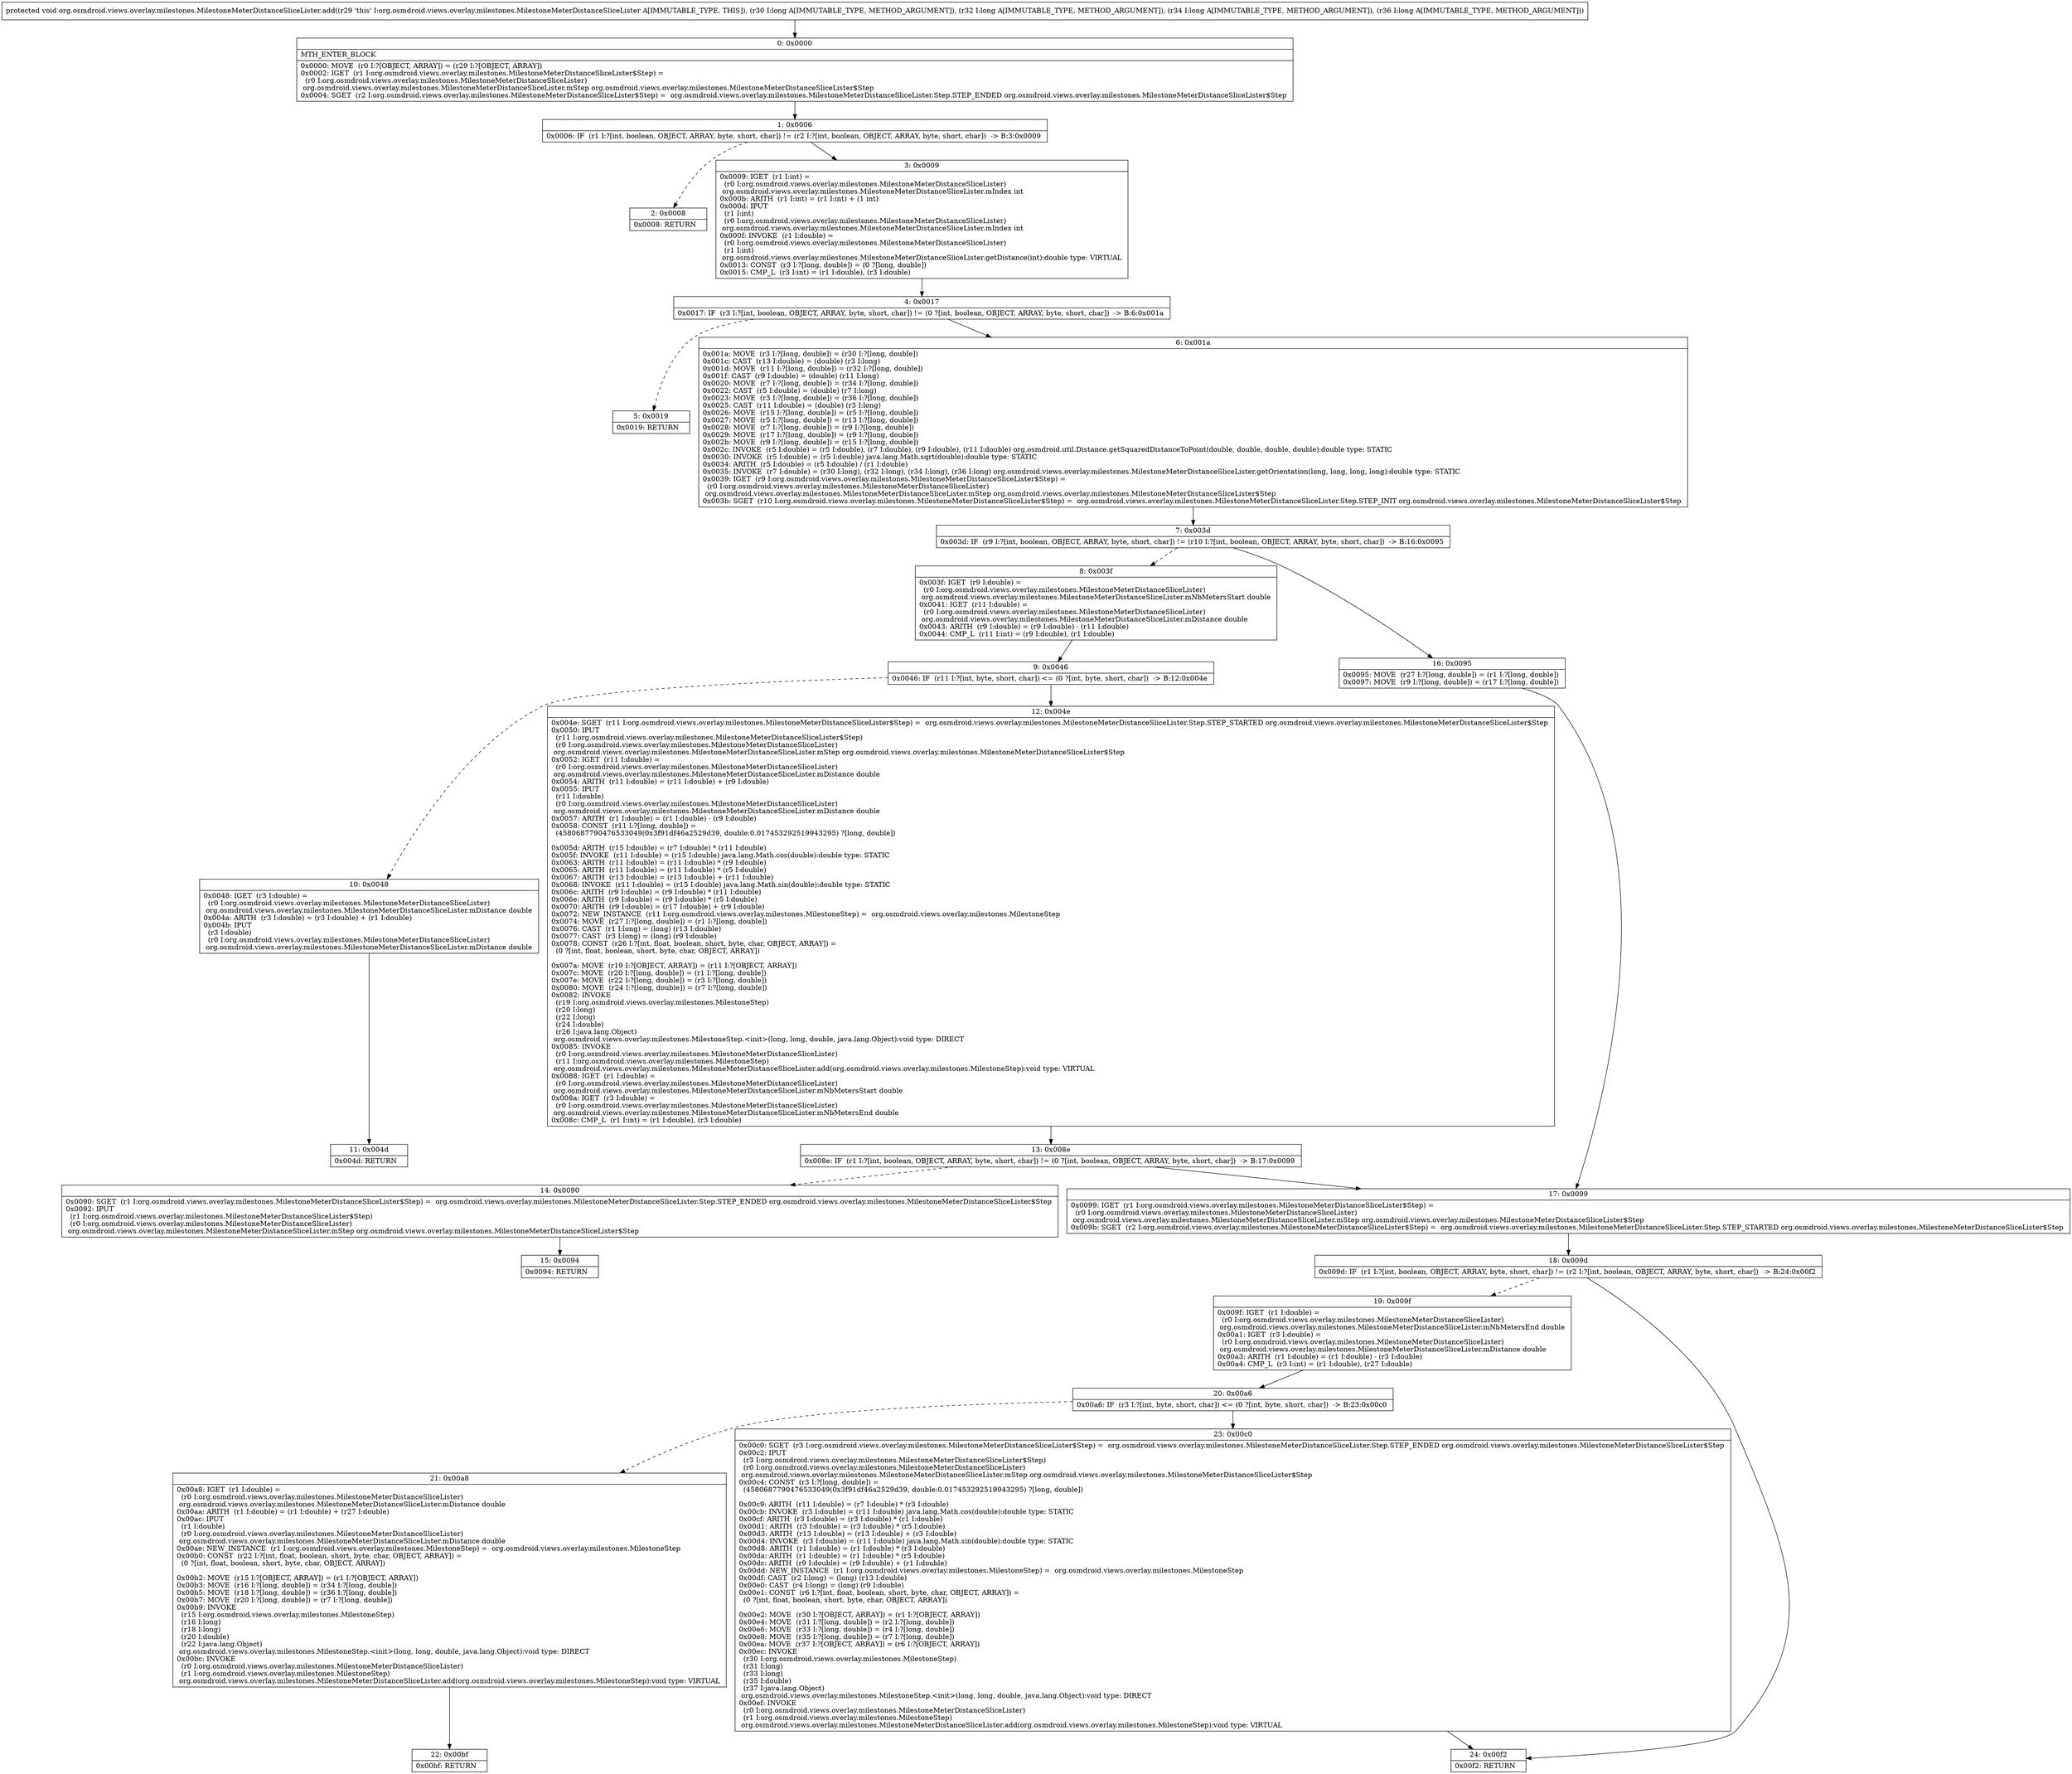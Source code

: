 digraph "CFG fororg.osmdroid.views.overlay.milestones.MilestoneMeterDistanceSliceLister.add(JJJJ)V" {
Node_0 [shape=record,label="{0\:\ 0x0000|MTH_ENTER_BLOCK\l|0x0000: MOVE  (r0 I:?[OBJECT, ARRAY]) = (r29 I:?[OBJECT, ARRAY]) \l0x0002: IGET  (r1 I:org.osmdroid.views.overlay.milestones.MilestoneMeterDistanceSliceLister$Step) = \l  (r0 I:org.osmdroid.views.overlay.milestones.MilestoneMeterDistanceSliceLister)\l org.osmdroid.views.overlay.milestones.MilestoneMeterDistanceSliceLister.mStep org.osmdroid.views.overlay.milestones.MilestoneMeterDistanceSliceLister$Step \l0x0004: SGET  (r2 I:org.osmdroid.views.overlay.milestones.MilestoneMeterDistanceSliceLister$Step) =  org.osmdroid.views.overlay.milestones.MilestoneMeterDistanceSliceLister.Step.STEP_ENDED org.osmdroid.views.overlay.milestones.MilestoneMeterDistanceSliceLister$Step \l}"];
Node_1 [shape=record,label="{1\:\ 0x0006|0x0006: IF  (r1 I:?[int, boolean, OBJECT, ARRAY, byte, short, char]) != (r2 I:?[int, boolean, OBJECT, ARRAY, byte, short, char])  \-\> B:3:0x0009 \l}"];
Node_2 [shape=record,label="{2\:\ 0x0008|0x0008: RETURN   \l}"];
Node_3 [shape=record,label="{3\:\ 0x0009|0x0009: IGET  (r1 I:int) = \l  (r0 I:org.osmdroid.views.overlay.milestones.MilestoneMeterDistanceSliceLister)\l org.osmdroid.views.overlay.milestones.MilestoneMeterDistanceSliceLister.mIndex int \l0x000b: ARITH  (r1 I:int) = (r1 I:int) + (1 int) \l0x000d: IPUT  \l  (r1 I:int)\l  (r0 I:org.osmdroid.views.overlay.milestones.MilestoneMeterDistanceSliceLister)\l org.osmdroid.views.overlay.milestones.MilestoneMeterDistanceSliceLister.mIndex int \l0x000f: INVOKE  (r1 I:double) = \l  (r0 I:org.osmdroid.views.overlay.milestones.MilestoneMeterDistanceSliceLister)\l  (r1 I:int)\l org.osmdroid.views.overlay.milestones.MilestoneMeterDistanceSliceLister.getDistance(int):double type: VIRTUAL \l0x0013: CONST  (r3 I:?[long, double]) = (0 ?[long, double]) \l0x0015: CMP_L  (r3 I:int) = (r1 I:double), (r3 I:double) \l}"];
Node_4 [shape=record,label="{4\:\ 0x0017|0x0017: IF  (r3 I:?[int, boolean, OBJECT, ARRAY, byte, short, char]) != (0 ?[int, boolean, OBJECT, ARRAY, byte, short, char])  \-\> B:6:0x001a \l}"];
Node_5 [shape=record,label="{5\:\ 0x0019|0x0019: RETURN   \l}"];
Node_6 [shape=record,label="{6\:\ 0x001a|0x001a: MOVE  (r3 I:?[long, double]) = (r30 I:?[long, double]) \l0x001c: CAST  (r13 I:double) = (double) (r3 I:long) \l0x001d: MOVE  (r11 I:?[long, double]) = (r32 I:?[long, double]) \l0x001f: CAST  (r9 I:double) = (double) (r11 I:long) \l0x0020: MOVE  (r7 I:?[long, double]) = (r34 I:?[long, double]) \l0x0022: CAST  (r5 I:double) = (double) (r7 I:long) \l0x0023: MOVE  (r3 I:?[long, double]) = (r36 I:?[long, double]) \l0x0025: CAST  (r11 I:double) = (double) (r3 I:long) \l0x0026: MOVE  (r15 I:?[long, double]) = (r5 I:?[long, double]) \l0x0027: MOVE  (r5 I:?[long, double]) = (r13 I:?[long, double]) \l0x0028: MOVE  (r7 I:?[long, double]) = (r9 I:?[long, double]) \l0x0029: MOVE  (r17 I:?[long, double]) = (r9 I:?[long, double]) \l0x002b: MOVE  (r9 I:?[long, double]) = (r15 I:?[long, double]) \l0x002c: INVOKE  (r5 I:double) = (r5 I:double), (r7 I:double), (r9 I:double), (r11 I:double) org.osmdroid.util.Distance.getSquaredDistanceToPoint(double, double, double, double):double type: STATIC \l0x0030: INVOKE  (r5 I:double) = (r5 I:double) java.lang.Math.sqrt(double):double type: STATIC \l0x0034: ARITH  (r5 I:double) = (r5 I:double) \/ (r1 I:double) \l0x0035: INVOKE  (r7 I:double) = (r30 I:long), (r32 I:long), (r34 I:long), (r36 I:long) org.osmdroid.views.overlay.milestones.MilestoneMeterDistanceSliceLister.getOrientation(long, long, long, long):double type: STATIC \l0x0039: IGET  (r9 I:org.osmdroid.views.overlay.milestones.MilestoneMeterDistanceSliceLister$Step) = \l  (r0 I:org.osmdroid.views.overlay.milestones.MilestoneMeterDistanceSliceLister)\l org.osmdroid.views.overlay.milestones.MilestoneMeterDistanceSliceLister.mStep org.osmdroid.views.overlay.milestones.MilestoneMeterDistanceSliceLister$Step \l0x003b: SGET  (r10 I:org.osmdroid.views.overlay.milestones.MilestoneMeterDistanceSliceLister$Step) =  org.osmdroid.views.overlay.milestones.MilestoneMeterDistanceSliceLister.Step.STEP_INIT org.osmdroid.views.overlay.milestones.MilestoneMeterDistanceSliceLister$Step \l}"];
Node_7 [shape=record,label="{7\:\ 0x003d|0x003d: IF  (r9 I:?[int, boolean, OBJECT, ARRAY, byte, short, char]) != (r10 I:?[int, boolean, OBJECT, ARRAY, byte, short, char])  \-\> B:16:0x0095 \l}"];
Node_8 [shape=record,label="{8\:\ 0x003f|0x003f: IGET  (r9 I:double) = \l  (r0 I:org.osmdroid.views.overlay.milestones.MilestoneMeterDistanceSliceLister)\l org.osmdroid.views.overlay.milestones.MilestoneMeterDistanceSliceLister.mNbMetersStart double \l0x0041: IGET  (r11 I:double) = \l  (r0 I:org.osmdroid.views.overlay.milestones.MilestoneMeterDistanceSliceLister)\l org.osmdroid.views.overlay.milestones.MilestoneMeterDistanceSliceLister.mDistance double \l0x0043: ARITH  (r9 I:double) = (r9 I:double) \- (r11 I:double) \l0x0044: CMP_L  (r11 I:int) = (r9 I:double), (r1 I:double) \l}"];
Node_9 [shape=record,label="{9\:\ 0x0046|0x0046: IF  (r11 I:?[int, byte, short, char]) \<= (0 ?[int, byte, short, char])  \-\> B:12:0x004e \l}"];
Node_10 [shape=record,label="{10\:\ 0x0048|0x0048: IGET  (r3 I:double) = \l  (r0 I:org.osmdroid.views.overlay.milestones.MilestoneMeterDistanceSliceLister)\l org.osmdroid.views.overlay.milestones.MilestoneMeterDistanceSliceLister.mDistance double \l0x004a: ARITH  (r3 I:double) = (r3 I:double) + (r1 I:double) \l0x004b: IPUT  \l  (r3 I:double)\l  (r0 I:org.osmdroid.views.overlay.milestones.MilestoneMeterDistanceSliceLister)\l org.osmdroid.views.overlay.milestones.MilestoneMeterDistanceSliceLister.mDistance double \l}"];
Node_11 [shape=record,label="{11\:\ 0x004d|0x004d: RETURN   \l}"];
Node_12 [shape=record,label="{12\:\ 0x004e|0x004e: SGET  (r11 I:org.osmdroid.views.overlay.milestones.MilestoneMeterDistanceSliceLister$Step) =  org.osmdroid.views.overlay.milestones.MilestoneMeterDistanceSliceLister.Step.STEP_STARTED org.osmdroid.views.overlay.milestones.MilestoneMeterDistanceSliceLister$Step \l0x0050: IPUT  \l  (r11 I:org.osmdroid.views.overlay.milestones.MilestoneMeterDistanceSliceLister$Step)\l  (r0 I:org.osmdroid.views.overlay.milestones.MilestoneMeterDistanceSliceLister)\l org.osmdroid.views.overlay.milestones.MilestoneMeterDistanceSliceLister.mStep org.osmdroid.views.overlay.milestones.MilestoneMeterDistanceSliceLister$Step \l0x0052: IGET  (r11 I:double) = \l  (r0 I:org.osmdroid.views.overlay.milestones.MilestoneMeterDistanceSliceLister)\l org.osmdroid.views.overlay.milestones.MilestoneMeterDistanceSliceLister.mDistance double \l0x0054: ARITH  (r11 I:double) = (r11 I:double) + (r9 I:double) \l0x0055: IPUT  \l  (r11 I:double)\l  (r0 I:org.osmdroid.views.overlay.milestones.MilestoneMeterDistanceSliceLister)\l org.osmdroid.views.overlay.milestones.MilestoneMeterDistanceSliceLister.mDistance double \l0x0057: ARITH  (r1 I:double) = (r1 I:double) \- (r9 I:double) \l0x0058: CONST  (r11 I:?[long, double]) = \l  (4580687790476533049(0x3f91df46a2529d39, double:0.017453292519943295) ?[long, double])\l \l0x005d: ARITH  (r15 I:double) = (r7 I:double) * (r11 I:double) \l0x005f: INVOKE  (r11 I:double) = (r15 I:double) java.lang.Math.cos(double):double type: STATIC \l0x0063: ARITH  (r11 I:double) = (r11 I:double) * (r9 I:double) \l0x0065: ARITH  (r11 I:double) = (r11 I:double) * (r5 I:double) \l0x0067: ARITH  (r13 I:double) = (r13 I:double) + (r11 I:double) \l0x0068: INVOKE  (r11 I:double) = (r15 I:double) java.lang.Math.sin(double):double type: STATIC \l0x006c: ARITH  (r9 I:double) = (r9 I:double) * (r11 I:double) \l0x006e: ARITH  (r9 I:double) = (r9 I:double) * (r5 I:double) \l0x0070: ARITH  (r9 I:double) = (r17 I:double) + (r9 I:double) \l0x0072: NEW_INSTANCE  (r11 I:org.osmdroid.views.overlay.milestones.MilestoneStep) =  org.osmdroid.views.overlay.milestones.MilestoneStep \l0x0074: MOVE  (r27 I:?[long, double]) = (r1 I:?[long, double]) \l0x0076: CAST  (r1 I:long) = (long) (r13 I:double) \l0x0077: CAST  (r3 I:long) = (long) (r9 I:double) \l0x0078: CONST  (r26 I:?[int, float, boolean, short, byte, char, OBJECT, ARRAY]) = \l  (0 ?[int, float, boolean, short, byte, char, OBJECT, ARRAY])\l \l0x007a: MOVE  (r19 I:?[OBJECT, ARRAY]) = (r11 I:?[OBJECT, ARRAY]) \l0x007c: MOVE  (r20 I:?[long, double]) = (r1 I:?[long, double]) \l0x007e: MOVE  (r22 I:?[long, double]) = (r3 I:?[long, double]) \l0x0080: MOVE  (r24 I:?[long, double]) = (r7 I:?[long, double]) \l0x0082: INVOKE  \l  (r19 I:org.osmdroid.views.overlay.milestones.MilestoneStep)\l  (r20 I:long)\l  (r22 I:long)\l  (r24 I:double)\l  (r26 I:java.lang.Object)\l org.osmdroid.views.overlay.milestones.MilestoneStep.\<init\>(long, long, double, java.lang.Object):void type: DIRECT \l0x0085: INVOKE  \l  (r0 I:org.osmdroid.views.overlay.milestones.MilestoneMeterDistanceSliceLister)\l  (r11 I:org.osmdroid.views.overlay.milestones.MilestoneStep)\l org.osmdroid.views.overlay.milestones.MilestoneMeterDistanceSliceLister.add(org.osmdroid.views.overlay.milestones.MilestoneStep):void type: VIRTUAL \l0x0088: IGET  (r1 I:double) = \l  (r0 I:org.osmdroid.views.overlay.milestones.MilestoneMeterDistanceSliceLister)\l org.osmdroid.views.overlay.milestones.MilestoneMeterDistanceSliceLister.mNbMetersStart double \l0x008a: IGET  (r3 I:double) = \l  (r0 I:org.osmdroid.views.overlay.milestones.MilestoneMeterDistanceSliceLister)\l org.osmdroid.views.overlay.milestones.MilestoneMeterDistanceSliceLister.mNbMetersEnd double \l0x008c: CMP_L  (r1 I:int) = (r1 I:double), (r3 I:double) \l}"];
Node_13 [shape=record,label="{13\:\ 0x008e|0x008e: IF  (r1 I:?[int, boolean, OBJECT, ARRAY, byte, short, char]) != (0 ?[int, boolean, OBJECT, ARRAY, byte, short, char])  \-\> B:17:0x0099 \l}"];
Node_14 [shape=record,label="{14\:\ 0x0090|0x0090: SGET  (r1 I:org.osmdroid.views.overlay.milestones.MilestoneMeterDistanceSliceLister$Step) =  org.osmdroid.views.overlay.milestones.MilestoneMeterDistanceSliceLister.Step.STEP_ENDED org.osmdroid.views.overlay.milestones.MilestoneMeterDistanceSliceLister$Step \l0x0092: IPUT  \l  (r1 I:org.osmdroid.views.overlay.milestones.MilestoneMeterDistanceSliceLister$Step)\l  (r0 I:org.osmdroid.views.overlay.milestones.MilestoneMeterDistanceSliceLister)\l org.osmdroid.views.overlay.milestones.MilestoneMeterDistanceSliceLister.mStep org.osmdroid.views.overlay.milestones.MilestoneMeterDistanceSliceLister$Step \l}"];
Node_15 [shape=record,label="{15\:\ 0x0094|0x0094: RETURN   \l}"];
Node_16 [shape=record,label="{16\:\ 0x0095|0x0095: MOVE  (r27 I:?[long, double]) = (r1 I:?[long, double]) \l0x0097: MOVE  (r9 I:?[long, double]) = (r17 I:?[long, double]) \l}"];
Node_17 [shape=record,label="{17\:\ 0x0099|0x0099: IGET  (r1 I:org.osmdroid.views.overlay.milestones.MilestoneMeterDistanceSliceLister$Step) = \l  (r0 I:org.osmdroid.views.overlay.milestones.MilestoneMeterDistanceSliceLister)\l org.osmdroid.views.overlay.milestones.MilestoneMeterDistanceSliceLister.mStep org.osmdroid.views.overlay.milestones.MilestoneMeterDistanceSliceLister$Step \l0x009b: SGET  (r2 I:org.osmdroid.views.overlay.milestones.MilestoneMeterDistanceSliceLister$Step) =  org.osmdroid.views.overlay.milestones.MilestoneMeterDistanceSliceLister.Step.STEP_STARTED org.osmdroid.views.overlay.milestones.MilestoneMeterDistanceSliceLister$Step \l}"];
Node_18 [shape=record,label="{18\:\ 0x009d|0x009d: IF  (r1 I:?[int, boolean, OBJECT, ARRAY, byte, short, char]) != (r2 I:?[int, boolean, OBJECT, ARRAY, byte, short, char])  \-\> B:24:0x00f2 \l}"];
Node_19 [shape=record,label="{19\:\ 0x009f|0x009f: IGET  (r1 I:double) = \l  (r0 I:org.osmdroid.views.overlay.milestones.MilestoneMeterDistanceSliceLister)\l org.osmdroid.views.overlay.milestones.MilestoneMeterDistanceSliceLister.mNbMetersEnd double \l0x00a1: IGET  (r3 I:double) = \l  (r0 I:org.osmdroid.views.overlay.milestones.MilestoneMeterDistanceSliceLister)\l org.osmdroid.views.overlay.milestones.MilestoneMeterDistanceSliceLister.mDistance double \l0x00a3: ARITH  (r1 I:double) = (r1 I:double) \- (r3 I:double) \l0x00a4: CMP_L  (r3 I:int) = (r1 I:double), (r27 I:double) \l}"];
Node_20 [shape=record,label="{20\:\ 0x00a6|0x00a6: IF  (r3 I:?[int, byte, short, char]) \<= (0 ?[int, byte, short, char])  \-\> B:23:0x00c0 \l}"];
Node_21 [shape=record,label="{21\:\ 0x00a8|0x00a8: IGET  (r1 I:double) = \l  (r0 I:org.osmdroid.views.overlay.milestones.MilestoneMeterDistanceSliceLister)\l org.osmdroid.views.overlay.milestones.MilestoneMeterDistanceSliceLister.mDistance double \l0x00aa: ARITH  (r1 I:double) = (r1 I:double) + (r27 I:double) \l0x00ac: IPUT  \l  (r1 I:double)\l  (r0 I:org.osmdroid.views.overlay.milestones.MilestoneMeterDistanceSliceLister)\l org.osmdroid.views.overlay.milestones.MilestoneMeterDistanceSliceLister.mDistance double \l0x00ae: NEW_INSTANCE  (r1 I:org.osmdroid.views.overlay.milestones.MilestoneStep) =  org.osmdroid.views.overlay.milestones.MilestoneStep \l0x00b0: CONST  (r22 I:?[int, float, boolean, short, byte, char, OBJECT, ARRAY]) = \l  (0 ?[int, float, boolean, short, byte, char, OBJECT, ARRAY])\l \l0x00b2: MOVE  (r15 I:?[OBJECT, ARRAY]) = (r1 I:?[OBJECT, ARRAY]) \l0x00b3: MOVE  (r16 I:?[long, double]) = (r34 I:?[long, double]) \l0x00b5: MOVE  (r18 I:?[long, double]) = (r36 I:?[long, double]) \l0x00b7: MOVE  (r20 I:?[long, double]) = (r7 I:?[long, double]) \l0x00b9: INVOKE  \l  (r15 I:org.osmdroid.views.overlay.milestones.MilestoneStep)\l  (r16 I:long)\l  (r18 I:long)\l  (r20 I:double)\l  (r22 I:java.lang.Object)\l org.osmdroid.views.overlay.milestones.MilestoneStep.\<init\>(long, long, double, java.lang.Object):void type: DIRECT \l0x00bc: INVOKE  \l  (r0 I:org.osmdroid.views.overlay.milestones.MilestoneMeterDistanceSliceLister)\l  (r1 I:org.osmdroid.views.overlay.milestones.MilestoneStep)\l org.osmdroid.views.overlay.milestones.MilestoneMeterDistanceSliceLister.add(org.osmdroid.views.overlay.milestones.MilestoneStep):void type: VIRTUAL \l}"];
Node_22 [shape=record,label="{22\:\ 0x00bf|0x00bf: RETURN   \l}"];
Node_23 [shape=record,label="{23\:\ 0x00c0|0x00c0: SGET  (r3 I:org.osmdroid.views.overlay.milestones.MilestoneMeterDistanceSliceLister$Step) =  org.osmdroid.views.overlay.milestones.MilestoneMeterDistanceSliceLister.Step.STEP_ENDED org.osmdroid.views.overlay.milestones.MilestoneMeterDistanceSliceLister$Step \l0x00c2: IPUT  \l  (r3 I:org.osmdroid.views.overlay.milestones.MilestoneMeterDistanceSliceLister$Step)\l  (r0 I:org.osmdroid.views.overlay.milestones.MilestoneMeterDistanceSliceLister)\l org.osmdroid.views.overlay.milestones.MilestoneMeterDistanceSliceLister.mStep org.osmdroid.views.overlay.milestones.MilestoneMeterDistanceSliceLister$Step \l0x00c4: CONST  (r3 I:?[long, double]) = \l  (4580687790476533049(0x3f91df46a2529d39, double:0.017453292519943295) ?[long, double])\l \l0x00c9: ARITH  (r11 I:double) = (r7 I:double) * (r3 I:double) \l0x00cb: INVOKE  (r3 I:double) = (r11 I:double) java.lang.Math.cos(double):double type: STATIC \l0x00cf: ARITH  (r3 I:double) = (r3 I:double) * (r1 I:double) \l0x00d1: ARITH  (r3 I:double) = (r3 I:double) * (r5 I:double) \l0x00d3: ARITH  (r13 I:double) = (r13 I:double) + (r3 I:double) \l0x00d4: INVOKE  (r3 I:double) = (r11 I:double) java.lang.Math.sin(double):double type: STATIC \l0x00d8: ARITH  (r1 I:double) = (r1 I:double) * (r3 I:double) \l0x00da: ARITH  (r1 I:double) = (r1 I:double) * (r5 I:double) \l0x00dc: ARITH  (r9 I:double) = (r9 I:double) + (r1 I:double) \l0x00dd: NEW_INSTANCE  (r1 I:org.osmdroid.views.overlay.milestones.MilestoneStep) =  org.osmdroid.views.overlay.milestones.MilestoneStep \l0x00df: CAST  (r2 I:long) = (long) (r13 I:double) \l0x00e0: CAST  (r4 I:long) = (long) (r9 I:double) \l0x00e1: CONST  (r6 I:?[int, float, boolean, short, byte, char, OBJECT, ARRAY]) = \l  (0 ?[int, float, boolean, short, byte, char, OBJECT, ARRAY])\l \l0x00e2: MOVE  (r30 I:?[OBJECT, ARRAY]) = (r1 I:?[OBJECT, ARRAY]) \l0x00e4: MOVE  (r31 I:?[long, double]) = (r2 I:?[long, double]) \l0x00e6: MOVE  (r33 I:?[long, double]) = (r4 I:?[long, double]) \l0x00e8: MOVE  (r35 I:?[long, double]) = (r7 I:?[long, double]) \l0x00ea: MOVE  (r37 I:?[OBJECT, ARRAY]) = (r6 I:?[OBJECT, ARRAY]) \l0x00ec: INVOKE  \l  (r30 I:org.osmdroid.views.overlay.milestones.MilestoneStep)\l  (r31 I:long)\l  (r33 I:long)\l  (r35 I:double)\l  (r37 I:java.lang.Object)\l org.osmdroid.views.overlay.milestones.MilestoneStep.\<init\>(long, long, double, java.lang.Object):void type: DIRECT \l0x00ef: INVOKE  \l  (r0 I:org.osmdroid.views.overlay.milestones.MilestoneMeterDistanceSliceLister)\l  (r1 I:org.osmdroid.views.overlay.milestones.MilestoneStep)\l org.osmdroid.views.overlay.milestones.MilestoneMeterDistanceSliceLister.add(org.osmdroid.views.overlay.milestones.MilestoneStep):void type: VIRTUAL \l}"];
Node_24 [shape=record,label="{24\:\ 0x00f2|0x00f2: RETURN   \l}"];
MethodNode[shape=record,label="{protected void org.osmdroid.views.overlay.milestones.MilestoneMeterDistanceSliceLister.add((r29 'this' I:org.osmdroid.views.overlay.milestones.MilestoneMeterDistanceSliceLister A[IMMUTABLE_TYPE, THIS]), (r30 I:long A[IMMUTABLE_TYPE, METHOD_ARGUMENT]), (r32 I:long A[IMMUTABLE_TYPE, METHOD_ARGUMENT]), (r34 I:long A[IMMUTABLE_TYPE, METHOD_ARGUMENT]), (r36 I:long A[IMMUTABLE_TYPE, METHOD_ARGUMENT])) }"];
MethodNode -> Node_0;
Node_0 -> Node_1;
Node_1 -> Node_2[style=dashed];
Node_1 -> Node_3;
Node_3 -> Node_4;
Node_4 -> Node_5[style=dashed];
Node_4 -> Node_6;
Node_6 -> Node_7;
Node_7 -> Node_8[style=dashed];
Node_7 -> Node_16;
Node_8 -> Node_9;
Node_9 -> Node_10[style=dashed];
Node_9 -> Node_12;
Node_10 -> Node_11;
Node_12 -> Node_13;
Node_13 -> Node_14[style=dashed];
Node_13 -> Node_17;
Node_14 -> Node_15;
Node_16 -> Node_17;
Node_17 -> Node_18;
Node_18 -> Node_19[style=dashed];
Node_18 -> Node_24;
Node_19 -> Node_20;
Node_20 -> Node_21[style=dashed];
Node_20 -> Node_23;
Node_21 -> Node_22;
Node_23 -> Node_24;
}

